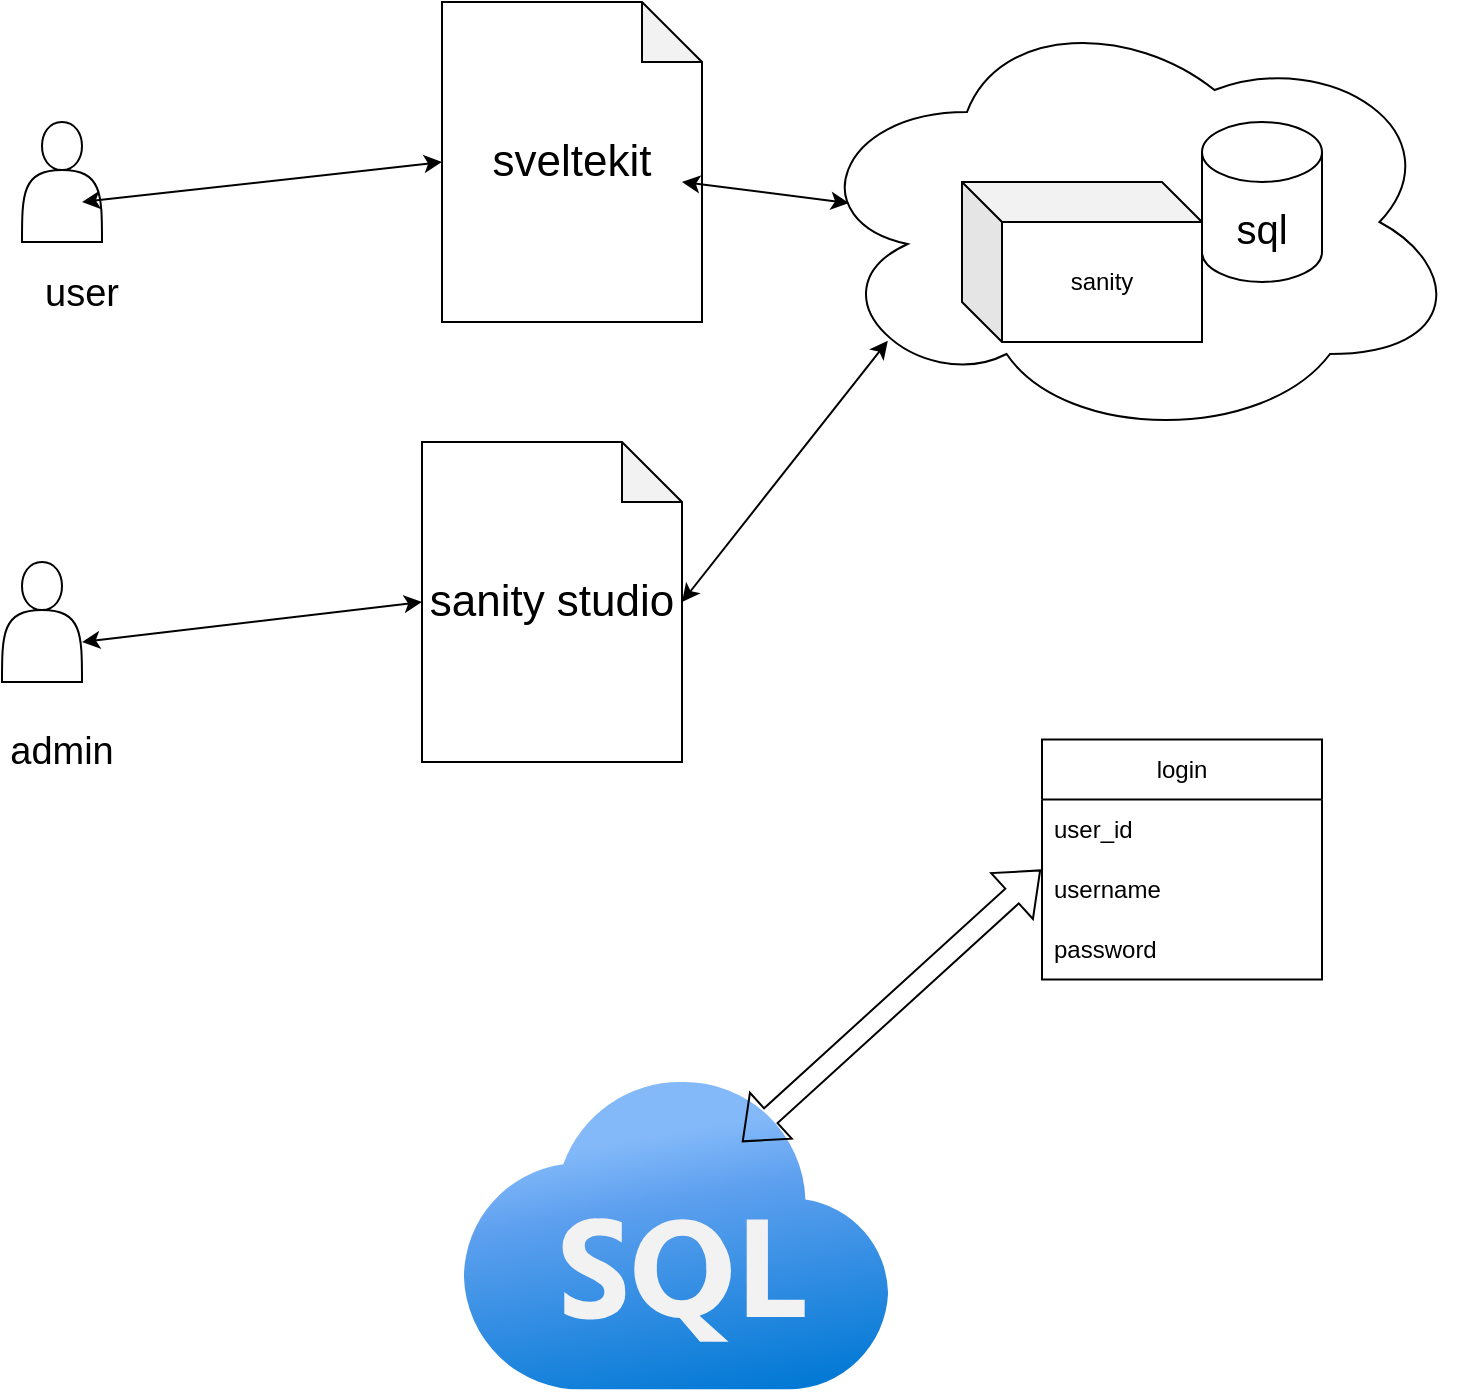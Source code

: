 <mxfile version="24.5.3" type="github">
  <diagram name="Page-1" id="4Xp_XVPBuNeT71tJYrbS">
    <mxGraphModel dx="1193" dy="671" grid="1" gridSize="10" guides="1" tooltips="1" connect="1" arrows="1" fold="1" page="1" pageScale="1" pageWidth="827" pageHeight="1169" math="0" shadow="0">
      <root>
        <mxCell id="0" />
        <mxCell id="1" parent="0" />
        <mxCell id="u7DHpCstifh5hbfAiXGN-1" value="" style="shape=actor;whiteSpace=wrap;html=1;" vertex="1" parent="1">
          <mxGeometry x="100" y="150" width="40" height="60" as="geometry" />
        </mxCell>
        <mxCell id="u7DHpCstifh5hbfAiXGN-2" value="&lt;font style=&quot;font-size: 22px;&quot;&gt;sveltekit&lt;/font&gt;" style="shape=note;whiteSpace=wrap;html=1;backgroundOutline=1;darkOpacity=0.05;" vertex="1" parent="1">
          <mxGeometry x="310" y="90" width="130" height="160" as="geometry" />
        </mxCell>
        <mxCell id="u7DHpCstifh5hbfAiXGN-3" value="" style="endArrow=classic;startArrow=classic;html=1;rounded=0;entryX=0;entryY=0.5;entryDx=0;entryDy=0;entryPerimeter=0;" edge="1" parent="1" target="u7DHpCstifh5hbfAiXGN-2">
          <mxGeometry width="50" height="50" relative="1" as="geometry">
            <mxPoint x="130" y="190" as="sourcePoint" />
            <mxPoint x="180" y="140" as="targetPoint" />
          </mxGeometry>
        </mxCell>
        <mxCell id="u7DHpCstifh5hbfAiXGN-4" value="" style="ellipse;shape=cloud;whiteSpace=wrap;html=1;" vertex="1" parent="1">
          <mxGeometry x="490" y="90" width="330" height="220" as="geometry" />
        </mxCell>
        <mxCell id="u7DHpCstifh5hbfAiXGN-5" value="&lt;font style=&quot;font-size: 20px;&quot;&gt;sql&lt;/font&gt;" style="shape=cylinder3;whiteSpace=wrap;html=1;boundedLbl=1;backgroundOutline=1;size=15;" vertex="1" parent="1">
          <mxGeometry x="690" y="150" width="60" height="80" as="geometry" />
        </mxCell>
        <mxCell id="u7DHpCstifh5hbfAiXGN-6" value="sanity" style="shape=cube;whiteSpace=wrap;html=1;boundedLbl=1;backgroundOutline=1;darkOpacity=0.05;darkOpacity2=0.1;" vertex="1" parent="1">
          <mxGeometry x="570" y="180" width="120" height="80" as="geometry" />
        </mxCell>
        <mxCell id="u7DHpCstifh5hbfAiXGN-7" value="" style="endArrow=classic;startArrow=classic;html=1;rounded=0;entryX=0.071;entryY=0.457;entryDx=0;entryDy=0;entryPerimeter=0;" edge="1" parent="1" target="u7DHpCstifh5hbfAiXGN-4">
          <mxGeometry width="50" height="50" relative="1" as="geometry">
            <mxPoint x="430" y="180" as="sourcePoint" />
            <mxPoint x="490" y="140" as="targetPoint" />
          </mxGeometry>
        </mxCell>
        <mxCell id="u7DHpCstifh5hbfAiXGN-8" value="&lt;font style=&quot;font-size: 22px;&quot;&gt;sanity studio&lt;/font&gt;" style="shape=note;whiteSpace=wrap;html=1;backgroundOutline=1;darkOpacity=0.05;" vertex="1" parent="1">
          <mxGeometry x="300" y="310" width="130" height="160" as="geometry" />
        </mxCell>
        <mxCell id="u7DHpCstifh5hbfAiXGN-9" value="" style="shape=actor;whiteSpace=wrap;html=1;" vertex="1" parent="1">
          <mxGeometry x="90" y="370" width="40" height="60" as="geometry" />
        </mxCell>
        <mxCell id="u7DHpCstifh5hbfAiXGN-10" value="" style="endArrow=classic;startArrow=classic;html=1;rounded=0;entryX=0;entryY=0.5;entryDx=0;entryDy=0;entryPerimeter=0;" edge="1" parent="1" target="u7DHpCstifh5hbfAiXGN-8">
          <mxGeometry width="50" height="50" relative="1" as="geometry">
            <mxPoint x="130" y="410" as="sourcePoint" />
            <mxPoint x="180" y="360" as="targetPoint" />
          </mxGeometry>
        </mxCell>
        <mxCell id="u7DHpCstifh5hbfAiXGN-11" value="&lt;font style=&quot;font-size: 19px;&quot;&gt;user&lt;/font&gt;" style="text;html=1;align=center;verticalAlign=middle;whiteSpace=wrap;rounded=0;" vertex="1" parent="1">
          <mxGeometry x="100" y="221" width="60" height="30" as="geometry" />
        </mxCell>
        <mxCell id="u7DHpCstifh5hbfAiXGN-12" value="&lt;font style=&quot;font-size: 19px;&quot;&gt;admin&lt;/font&gt;" style="text;html=1;align=center;verticalAlign=middle;whiteSpace=wrap;rounded=0;" vertex="1" parent="1">
          <mxGeometry x="90" y="450" width="60" height="30" as="geometry" />
        </mxCell>
        <mxCell id="u7DHpCstifh5hbfAiXGN-13" value="" style="endArrow=classic;startArrow=classic;html=1;rounded=0;entryX=0.13;entryY=0.77;entryDx=0;entryDy=0;entryPerimeter=0;" edge="1" parent="1" target="u7DHpCstifh5hbfAiXGN-4">
          <mxGeometry width="50" height="50" relative="1" as="geometry">
            <mxPoint x="430" y="390" as="sourcePoint" />
            <mxPoint x="480" y="340" as="targetPoint" />
          </mxGeometry>
        </mxCell>
        <mxCell id="u7DHpCstifh5hbfAiXGN-14" value="login" style="swimlane;fontStyle=0;childLayout=stackLayout;horizontal=1;startSize=30;horizontalStack=0;resizeParent=1;resizeParentMax=0;resizeLast=0;collapsible=1;marginBottom=0;whiteSpace=wrap;html=1;" vertex="1" parent="1">
          <mxGeometry x="610" y="458.81" width="140" height="120" as="geometry" />
        </mxCell>
        <mxCell id="u7DHpCstifh5hbfAiXGN-15" value="user_id" style="text;strokeColor=none;fillColor=none;align=left;verticalAlign=middle;spacingLeft=4;spacingRight=4;overflow=hidden;points=[[0,0.5],[1,0.5]];portConstraint=eastwest;rotatable=0;whiteSpace=wrap;html=1;" vertex="1" parent="u7DHpCstifh5hbfAiXGN-14">
          <mxGeometry y="30" width="140" height="30" as="geometry" />
        </mxCell>
        <mxCell id="u7DHpCstifh5hbfAiXGN-16" value="username" style="text;strokeColor=none;fillColor=none;align=left;verticalAlign=middle;spacingLeft=4;spacingRight=4;overflow=hidden;points=[[0,0.5],[1,0.5]];portConstraint=eastwest;rotatable=0;whiteSpace=wrap;html=1;" vertex="1" parent="u7DHpCstifh5hbfAiXGN-14">
          <mxGeometry y="60" width="140" height="30" as="geometry" />
        </mxCell>
        <mxCell id="u7DHpCstifh5hbfAiXGN-17" value="password" style="text;strokeColor=none;fillColor=none;align=left;verticalAlign=middle;spacingLeft=4;spacingRight=4;overflow=hidden;points=[[0,0.5],[1,0.5]];portConstraint=eastwest;rotatable=0;whiteSpace=wrap;html=1;" vertex="1" parent="u7DHpCstifh5hbfAiXGN-14">
          <mxGeometry y="90" width="140" height="30" as="geometry" />
        </mxCell>
        <mxCell id="u7DHpCstifh5hbfAiXGN-21" value="" style="image;aspect=fixed;html=1;points=[];align=center;fontSize=12;image=img/lib/azure2/databases/Azure_SQL.svg;" vertex="1" parent="1">
          <mxGeometry x="320" y="630" width="214" height="153.81" as="geometry" />
        </mxCell>
        <mxCell id="u7DHpCstifh5hbfAiXGN-24" value="" style="shape=flexArrow;endArrow=classic;startArrow=classic;html=1;rounded=0;entryX=-0.004;entryY=0.169;entryDx=0;entryDy=0;entryPerimeter=0;" edge="1" parent="1" target="u7DHpCstifh5hbfAiXGN-16">
          <mxGeometry width="100" height="100" relative="1" as="geometry">
            <mxPoint x="460" y="660" as="sourcePoint" />
            <mxPoint x="560" y="560" as="targetPoint" />
          </mxGeometry>
        </mxCell>
      </root>
    </mxGraphModel>
  </diagram>
</mxfile>

